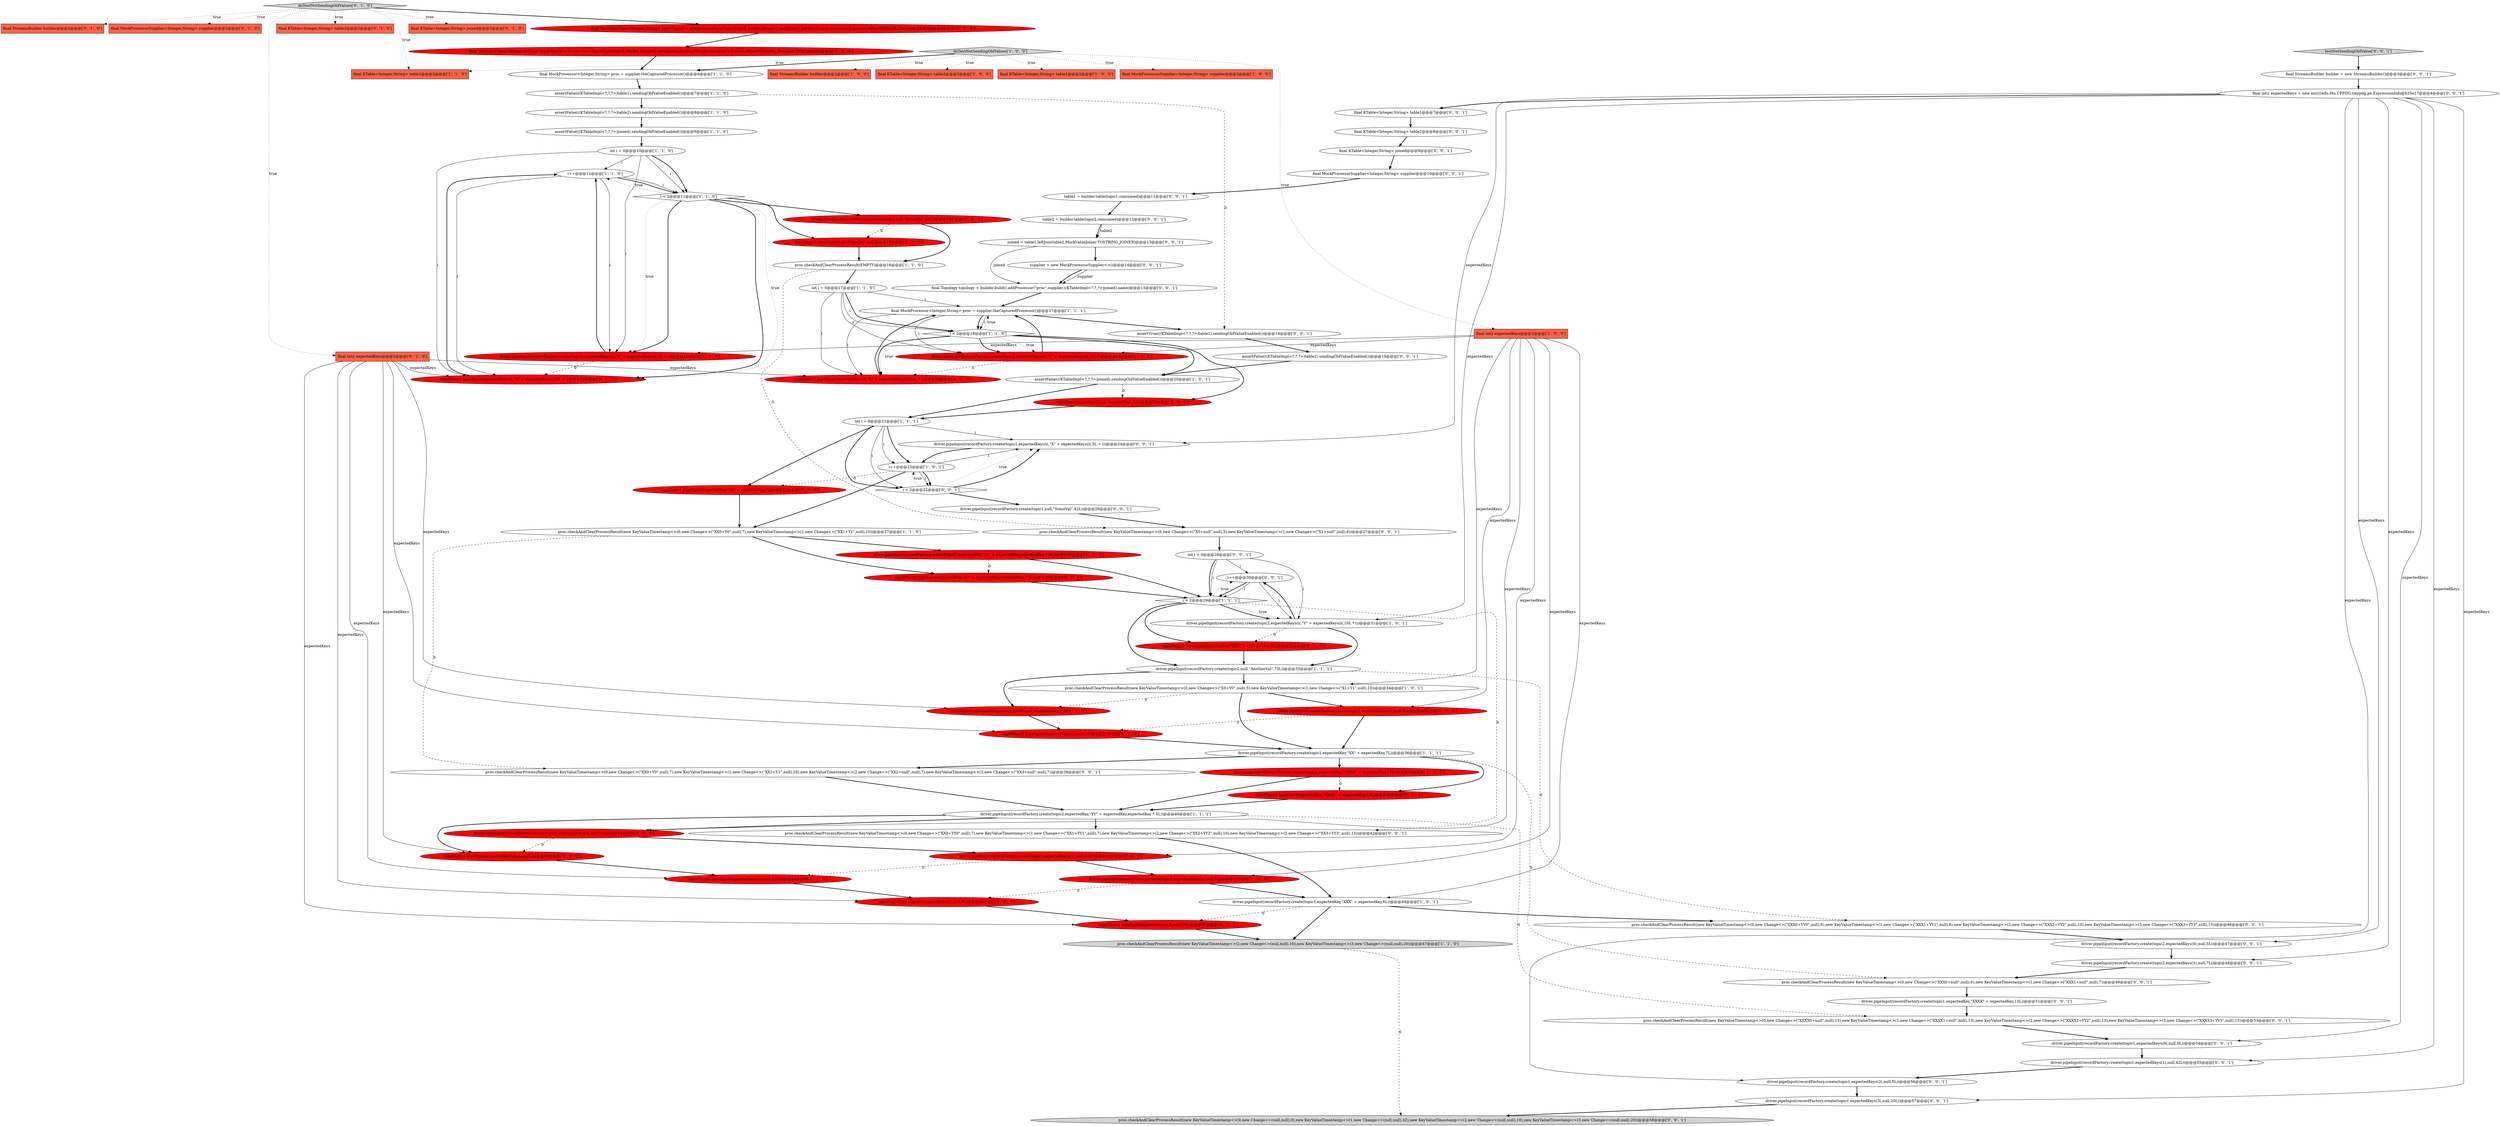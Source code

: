 digraph {
66 [style = filled, label = "proc.checkAndClearProcessResult(new KeyValueTimestamp<>(0,new Change<>(\"X0+null\",null),5),new KeyValueTimestamp<>(1,new Change<>(\"X1+null\",null),6))@@@27@@@['0', '0', '1']", fillcolor = white, shape = ellipse image = "AAA0AAABBB3BBB"];
71 [style = filled, label = "final int(( expectedKeys = new int((((edu.fdu.CPPDG.tinypdg.pe.ExpressionInfo@b35e17@@@4@@@['0', '0', '1']", fillcolor = white, shape = ellipse image = "AAA0AAABBB3BBB"];
13 [style = filled, label = "assertFalse(((KTableImpl<?,?,?>)table2).sendingOldValueEnabled())@@@8@@@['1', '1', '0']", fillcolor = white, shape = ellipse image = "AAA0AAABBB1BBB"];
2 [style = filled, label = "proc.checkAndClearProcessResult(EMPTY)@@@16@@@['1', '1', '0']", fillcolor = white, shape = ellipse image = "AAA0AAABBB1BBB"];
70 [style = filled, label = "driver.pipeInput(recordFactory.create(topic1,expectedKeys(0(,null,0L))@@@54@@@['0', '0', '1']", fillcolor = white, shape = ellipse image = "AAA0AAABBB3BBB"];
43 [style = filled, label = "final StreamsBuilder builder@@@2@@@['0', '1', '0']", fillcolor = tomato, shape = box image = "AAA0AAABBB2BBB"];
6 [style = filled, label = "proc.checkAndClearProcessResult(new KeyValueTimestamp<>(2,new Change<>(null,null),10),new KeyValueTimestamp<>(3,new Change<>(null,null),20))@@@47@@@['1', '1', '0']", fillcolor = lightgray, shape = ellipse image = "AAA0AAABBB1BBB"];
77 [style = filled, label = "driver.pipeInput(recordFactory.create(topic1,expectedKeys(i(,\"X\" + expectedKeys(i(,5L + i))@@@24@@@['0', '0', '1']", fillcolor = white, shape = ellipse image = "AAA0AAABBB3BBB"];
22 [style = filled, label = "driver.pipeInput(recordFactory.create(topic1,expectedKey,\"XXXX\" + expectedKey,13L))@@@38@@@['1', '0', '0']", fillcolor = red, shape = ellipse image = "AAA1AAABBB1BBB"];
65 [style = filled, label = "driver.pipeInput(recordFactory.create(topic1,expectedKeys(2(,null,5L))@@@56@@@['0', '0', '1']", fillcolor = white, shape = ellipse image = "AAA0AAABBB3BBB"];
59 [style = filled, label = "inputTopic1.pipeInput(expectedKey,\"XX\" + expectedKey,7L)@@@25@@@['0', '1', '0']", fillcolor = red, shape = ellipse image = "AAA1AAABBB2BBB"];
19 [style = filled, label = "driver.pipeInput(recordFactory.create(topic2,expectedKey,\"YY\" + expectedKey,expectedKey * 5L))@@@40@@@['1', '1', '1']", fillcolor = white, shape = ellipse image = "AAA0AAABBB1BBB"];
48 [style = filled, label = "inputTopic1.pipeInput(expectedKey,\"XXX\" + expectedKey,6L)@@@33@@@['0', '1', '0']", fillcolor = red, shape = ellipse image = "AAA1AAABBB2BBB"];
36 [style = filled, label = "driver.pipeInput(recordFactory.create(topic1,null,\"SomeVal\",42L))@@@13@@@['1', '0', '0']", fillcolor = red, shape = ellipse image = "AAA1AAABBB1BBB"];
82 [style = filled, label = "proc.checkAndClearProcessResult(new KeyValueTimestamp<>(0,new Change<>(\"XX0+Y0\",null),7),new KeyValueTimestamp<>(1,new Change<>(\"XX1+Y1\",null),10),new KeyValueTimestamp<>(2,new Change<>(\"XX2+null\",null),7),new KeyValueTimestamp<>(3,new Change<>(\"XX3+null\",null),7))@@@38@@@['0', '0', '1']", fillcolor = white, shape = ellipse image = "AAA0AAABBB3BBB"];
74 [style = filled, label = "i++@@@30@@@['0', '0', '1']", fillcolor = white, shape = ellipse image = "AAA0AAABBB3BBB"];
73 [style = filled, label = "final Topology topology = builder.build().addProcessor(\"proc\",supplier,((KTableImpl<?,?,?>)joined).name)@@@15@@@['0', '0', '1']", fillcolor = white, shape = ellipse image = "AAA0AAABBB3BBB"];
31 [style = filled, label = "i < 2@@@18@@@['1', '1', '0']", fillcolor = white, shape = diamond image = "AAA0AAABBB1BBB"];
7 [style = filled, label = "driver.pipeInput(recordFactory.create(topic1,expectedKey,\"XX\" + expectedKey,7L))@@@36@@@['1', '1', '1']", fillcolor = white, shape = ellipse image = "AAA0AAABBB1BBB"];
17 [style = filled, label = "proc.checkAndClearProcessResult(new KeyValueTimestamp<>(0,new Change<>(\"XX0+Y0\",null),7),new KeyValueTimestamp<>(1,new Change<>(\"XX1+Y1\",null),10))@@@27@@@['1', '1', '0']", fillcolor = white, shape = ellipse image = "AAA0AAABBB1BBB"];
46 [style = filled, label = "final MockProcessorSupplier<Integer,String> supplier@@@2@@@['0', '1', '0']", fillcolor = tomato, shape = box image = "AAA0AAABBB2BBB"];
69 [style = filled, label = "driver.pipeInput(recordFactory.create(topic2,expectedKeys(0(,null,5L))@@@47@@@['0', '0', '1']", fillcolor = white, shape = ellipse image = "AAA0AAABBB3BBB"];
72 [style = filled, label = "driver.pipeInput(recordFactory.create(topic1,expectedKeys(3(,null,20L))@@@57@@@['0', '0', '1']", fillcolor = white, shape = ellipse image = "AAA0AAABBB3BBB"];
29 [style = filled, label = "assertFalse(((KTableImpl<?,?,?>)joined).sendingOldValueEnabled())@@@9@@@['1', '1', '0']", fillcolor = white, shape = ellipse image = "AAA0AAABBB1BBB"];
78 [style = filled, label = "assertFalse(((KTableImpl<?,?,?>)table2).sendingOldValueEnabled())@@@19@@@['0', '0', '1']", fillcolor = white, shape = ellipse image = "AAA0AAABBB3BBB"];
41 [style = filled, label = "final int(( expectedKeys@@@2@@@['0', '1', '0']", fillcolor = tomato, shape = box image = "AAA0AAABBB2BBB"];
80 [style = filled, label = "proc.checkAndClearProcessResult(new KeyValueTimestamp<>(0,new Change<>(\"XX0+YY0\",null),7),new KeyValueTimestamp<>(1,new Change<>(\"XX1+YY1\",null),7),new KeyValueTimestamp<>(2,new Change<>(\"XX2+YY2\",null),10),new KeyValueTimestamp<>(3,new Change<>(\"XX3+YY3\",null),15))@@@42@@@['0', '0', '1']", fillcolor = white, shape = ellipse image = "AAA0AAABBB3BBB"];
12 [style = filled, label = "i++@@@12@@@['1', '1', '0']", fillcolor = white, shape = ellipse image = "AAA0AAABBB1BBB"];
61 [style = filled, label = "final KTable<Integer,String> table2@@@8@@@['0', '0', '1']", fillcolor = white, shape = ellipse image = "AAA0AAABBB3BBB"];
1 [style = filled, label = "driver.pipeInput(recordFactory.create(topic2,null,\"AnotherVal\",73L))@@@33@@@['1', '1', '1']", fillcolor = white, shape = ellipse image = "AAA0AAABBB1BBB"];
53 [style = filled, label = "final KTable<Integer,String> table2@@@2@@@['0', '1', '0']", fillcolor = tomato, shape = box image = "AAA0AAABBB2BBB"];
93 [style = filled, label = "table2 = builder.table(topic2,consumed)@@@12@@@['0', '0', '1']", fillcolor = white, shape = ellipse image = "AAA0AAABBB3BBB"];
47 [style = filled, label = "inputTopic2.pipeInput(null,\"AnotherVal\",73L)@@@22@@@['0', '1', '0']", fillcolor = red, shape = ellipse image = "AAA1AAABBB2BBB"];
34 [style = filled, label = "final StreamsBuilder builder@@@2@@@['1', '0', '0']", fillcolor = tomato, shape = box image = "AAA0AAABBB1BBB"];
21 [style = filled, label = "i < 2@@@11@@@['1', '1', '0']", fillcolor = white, shape = diamond image = "AAA0AAABBB1BBB"];
18 [style = filled, label = "assertFalse(((KTableImpl<?,?,?>)joined).sendingOldValueEnabled())@@@20@@@['1', '0', '1']", fillcolor = white, shape = ellipse image = "AAA0AAABBB1BBB"];
0 [style = filled, label = "int i = 0@@@10@@@['1', '1', '0']", fillcolor = white, shape = ellipse image = "AAA0AAABBB1BBB"];
92 [style = filled, label = "joined = table1.leftJoin(table2,MockValueJoiner.TOSTRING_JOINER)@@@13@@@['0', '0', '1']", fillcolor = white, shape = ellipse image = "AAA0AAABBB3BBB"];
11 [style = filled, label = "final MockProcessor<Integer,String> proc = supplier.theCapturedProcessor()@@@6@@@['1', '1', '0']", fillcolor = white, shape = ellipse image = "AAA0AAABBB1BBB"];
33 [style = filled, label = "i++@@@23@@@['1', '0', '1']", fillcolor = white, shape = ellipse image = "AAA0AAABBB1BBB"];
89 [style = filled, label = "final MockProcessorSupplier<Integer,String> supplier@@@10@@@['0', '0', '1']", fillcolor = white, shape = ellipse image = "AAA0AAABBB3BBB"];
79 [style = filled, label = "proc.checkAndClearProcessResult(new KeyValueTimestamp<>(0,new Change<>(null,null),0),new KeyValueTimestamp<>(1,new Change<>(null,null),42),new KeyValueTimestamp<>(2,new Change<>(null,null),10),new KeyValueTimestamp<>(3,new Change<>(null,null),20))@@@58@@@['0', '0', '1']", fillcolor = lightgray, shape = ellipse image = "AAA0AAABBB3BBB"];
81 [style = filled, label = "driver.pipeInput(recordFactory.create(topic1,null,\"SomeVal\",42L))@@@26@@@['0', '0', '1']", fillcolor = white, shape = ellipse image = "AAA0AAABBB3BBB"];
26 [style = filled, label = "int i = 0@@@17@@@['1', '1', '0']", fillcolor = white, shape = ellipse image = "AAA0AAABBB1BBB"];
5 [style = filled, label = "driver.pipeInput(recordFactory.create(topic1,expectedKeys(1(,null,42L))@@@42@@@['1', '0', '0']", fillcolor = red, shape = ellipse image = "AAA1AAABBB1BBB"];
55 [style = filled, label = "inputTopic1.pipeInput(expectedKey,\"XXXX\" + expectedKey,13L)@@@40@@@['0', '1', '0']", fillcolor = red, shape = ellipse image = "AAA1AAABBB2BBB"];
23 [style = filled, label = "doTestNotSendingOldValues['1', '0', '0']", fillcolor = lightgray, shape = diamond image = "AAA0AAABBB1BBB"];
84 [style = filled, label = "proc.checkAndClearProcessResult(new KeyValueTimestamp<>(0,new Change<>(\"XXX0+null\",null),6),new KeyValueTimestamp<>(1,new Change<>(\"XXX1+null\",null),7))@@@49@@@['0', '0', '1']", fillcolor = white, shape = ellipse image = "AAA0AAABBB3BBB"];
35 [style = filled, label = "final KTable<Integer,String> table1@@@2@@@['1', '1', '0']", fillcolor = tomato, shape = box image = "AAA0AAABBB1BBB"];
27 [style = filled, label = "assertFalse(((KTableImpl<?,?,?>)table1).sendingOldValueEnabled())@@@7@@@['1', '1', '0']", fillcolor = white, shape = ellipse image = "AAA0AAABBB1BBB"];
38 [style = filled, label = "driver.pipeInput(recordFactory.create(topic2,expectedKeys(i(,\"Y\" + expectedKeys(i(,10L * i))@@@31@@@['1', '0', '1']", fillcolor = white, shape = ellipse image = "AAA0AAABBB1BBB"];
45 [style = filled, label = "inputTopic1.pipeInput(expectedKeys(3(,null,20L)@@@46@@@['0', '1', '0']", fillcolor = red, shape = ellipse image = "AAA1AAABBB2BBB"];
51 [style = filled, label = "inputTopic1.pipeInput(expectedKeys(i(,\"X\" + expectedKeys(i(,5L + i)@@@13@@@['0', '1', '0']", fillcolor = red, shape = ellipse image = "AAA1AAABBB2BBB"];
76 [style = filled, label = "final StreamsBuilder builder = new StreamsBuilder()@@@3@@@['0', '0', '1']", fillcolor = white, shape = ellipse image = "AAA0AAABBB3BBB"];
42 [style = filled, label = "final TestInputTopic<Integer,String> inputTopic2 = driver.createInputTopic(topic2,Serdes.Integer().serializer(),Serdes.String().serializer(),Instant.ofEpochMilli(0L),Duration.ZERO)@@@5@@@['0', '1', '0']", fillcolor = red, shape = ellipse image = "AAA1AAABBB2BBB"];
50 [style = filled, label = "doTestNotSendingOldValues['0', '1', '0']", fillcolor = lightgray, shape = diamond image = "AAA0AAABBB2BBB"];
24 [style = filled, label = "proc.checkAndClearProcessResult(new KeyValueTimestamp<>(0,new Change<>(\"X0+Y0\",null),5),new KeyValueTimestamp<>(1,new Change<>(\"X1+Y1\",null),10))@@@34@@@['1', '0', '1']", fillcolor = white, shape = ellipse image = "AAA0AAABBB1BBB"];
54 [style = filled, label = "inputTopic2.pipeInput(expectedKeys(i(,\"Y\" + expectedKeys(i(,10L * i)@@@20@@@['0', '1', '0']", fillcolor = red, shape = ellipse image = "AAA1AAABBB2BBB"];
37 [style = filled, label = "i < 2@@@29@@@['1', '1', '1']", fillcolor = white, shape = diamond image = "AAA0AAABBB1BBB"];
8 [style = filled, label = "final KTable<Integer,String> table2@@@2@@@['1', '0', '0']", fillcolor = tomato, shape = box image = "AAA0AAABBB1BBB"];
10 [style = filled, label = "final KTable<Integer,String> table1@@@2@@@['1', '0', '0']", fillcolor = tomato, shape = box image = "AAA0AAABBB1BBB"];
14 [style = filled, label = "final MockProcessorSupplier<Integer,String> supplier@@@2@@@['1', '0', '0']", fillcolor = tomato, shape = box image = "AAA0AAABBB1BBB"];
15 [style = filled, label = "int i = 0@@@21@@@['1', '1', '1']", fillcolor = white, shape = ellipse image = "AAA0AAABBB1BBB"];
67 [style = filled, label = "driver.pipeInput(recordFactory.create(topic1,expectedKey,\"XXXX\" + expectedKey,13L))@@@51@@@['0', '0', '1']", fillcolor = white, shape = ellipse image = "AAA0AAABBB3BBB"];
58 [style = filled, label = "inputTopic1.pipeInput(expectedKeys(2(,null,5L)@@@45@@@['0', '1', '0']", fillcolor = red, shape = ellipse image = "AAA1AAABBB2BBB"];
85 [style = filled, label = "proc.checkAndClearProcessResult(new KeyValueTimestamp<>(0,new Change<>(\"XXX0+YY0\",null),6),new KeyValueTimestamp<>(1,new Change<>(\"XXX1+YY1\",null),6),new KeyValueTimestamp<>(2,new Change<>(\"XXX2+YY2\",null),10),new KeyValueTimestamp<>(3,new Change<>(\"XXX3+YY3\",null),15))@@@46@@@['0', '0', '1']", fillcolor = white, shape = ellipse image = "AAA0AAABBB3BBB"];
86 [style = filled, label = "driver.pipeInput(recordFactory.create(topic1,expectedKeys(1(,null,42L))@@@55@@@['0', '0', '1']", fillcolor = white, shape = ellipse image = "AAA0AAABBB3BBB"];
63 [style = filled, label = "int i = 0@@@28@@@['0', '0', '1']", fillcolor = white, shape = ellipse image = "AAA0AAABBB3BBB"];
9 [style = filled, label = "final MockProcessor<Integer,String> proc = supplier.theCapturedProcessor()@@@17@@@['1', '1', '1']", fillcolor = white, shape = ellipse image = "AAA0AAABBB1BBB"];
60 [style = filled, label = "inputTopic2.pipeInput(expectedKeys(1(,null,7L)@@@37@@@['0', '1', '0']", fillcolor = red, shape = ellipse image = "AAA1AAABBB2BBB"];
40 [style = filled, label = "inputTopic2.pipeInput(expectedKeys(0(,null,5L)@@@36@@@['0', '1', '0']", fillcolor = red, shape = ellipse image = "AAA1AAABBB2BBB"];
39 [style = filled, label = "inputTopic1.pipeInput(expectedKeys(1(,null,42L)@@@44@@@['0', '1', '0']", fillcolor = red, shape = ellipse image = "AAA1AAABBB2BBB"];
90 [style = filled, label = "assertTrue(((KTableImpl<?,?,?>)table1).sendingOldValueEnabled())@@@18@@@['0', '0', '1']", fillcolor = white, shape = ellipse image = "AAA0AAABBB3BBB"];
68 [style = filled, label = "proc.checkAndClearProcessResult(new KeyValueTimestamp<>(0,new Change<>(\"XXXX0+null\",null),13),new KeyValueTimestamp<>(1,new Change<>(\"XXXX1+null\",null),13),new KeyValueTimestamp<>(2,new Change<>(\"XXXX2+YY2\",null),13),new KeyValueTimestamp<>(3,new Change<>(\"XXXX3+YY3\",null),15))@@@53@@@['0', '0', '1']", fillcolor = white, shape = ellipse image = "AAA0AAABBB3BBB"];
52 [style = filled, label = "inputTopic2.pipeInput(expectedKey,\"YY\" + expectedKey,expectedKey * 5L)@@@29@@@['0', '1', '0']", fillcolor = red, shape = ellipse image = "AAA1AAABBB2BBB"];
4 [style = filled, label = "driver.pipeInput(recordFactory.create(topic1,expectedKey,\"XXX\" + expectedKey,6L))@@@44@@@['1', '0', '1']", fillcolor = white, shape = ellipse image = "AAA0AAABBB1BBB"];
88 [style = filled, label = "final KTable<Integer,String> table1@@@7@@@['0', '0', '1']", fillcolor = white, shape = ellipse image = "AAA0AAABBB3BBB"];
3 [style = filled, label = "driver.pipeInput(recordFactory.create(topic2,expectedKey,\"YY\" + expectedKey,expectedKey * 5L))@@@27@@@['1', '0', '0']", fillcolor = red, shape = ellipse image = "AAA1AAABBB1BBB"];
49 [style = filled, label = "inputTopic1.pipeInput(expectedKeys(0(,null,0L)@@@43@@@['0', '1', '0']", fillcolor = red, shape = ellipse image = "AAA1AAABBB2BBB"];
75 [style = filled, label = "driver.pipeInput(recordFactory.create(topic2,expectedKeys(1(,null,7L))@@@48@@@['0', '0', '1']", fillcolor = white, shape = ellipse image = "AAA0AAABBB3BBB"];
20 [style = filled, label = "driver.pipeInput(recordFactory.create(topic1,expectedKeys(i(,\"X\" + expectedKeys(i(,5L + i))@@@11@@@['1', '0', '0']", fillcolor = red, shape = ellipse image = "AAA1AAABBB1BBB"];
83 [style = filled, label = "testNotSendingOldValue['0', '0', '1']", fillcolor = lightgray, shape = diamond image = "AAA0AAABBB3BBB"];
64 [style = filled, label = "i < 2@@@22@@@['0', '0', '1']", fillcolor = white, shape = diamond image = "AAA0AAABBB3BBB"];
30 [style = filled, label = "driver.pipeInput(recordFactory.create(topic1,expectedKeys(0(,null,0L))@@@41@@@['1', '0', '0']", fillcolor = red, shape = ellipse image = "AAA1AAABBB1BBB"];
44 [style = filled, label = "final KTable<Integer,String> joined@@@2@@@['0', '1', '0']", fillcolor = tomato, shape = box image = "AAA0AAABBB2BBB"];
56 [style = filled, label = "inputTopic1.pipeInput(null,\"SomeVal\",42L)@@@15@@@['0', '1', '0']", fillcolor = red, shape = ellipse image = "AAA1AAABBB2BBB"];
25 [style = filled, label = "driver.pipeInput(recordFactory.create(topic2,expectedKeys(1(,null,7L))@@@35@@@['1', '0', '0']", fillcolor = red, shape = ellipse image = "AAA1AAABBB1BBB"];
91 [style = filled, label = "supplier = new MockProcessorSupplier<>()@@@14@@@['0', '0', '1']", fillcolor = white, shape = ellipse image = "AAA0AAABBB3BBB"];
57 [style = filled, label = "final TestInputTopic<Integer,String> inputTopic1 = driver.createInputTopic(topic1,Serdes.Integer().serializer(),Serdes.String().serializer(),Instant.ofEpochMilli(0L),Duration.ZERO)@@@4@@@['0', '1', '0']", fillcolor = red, shape = ellipse image = "AAA1AAABBB2BBB"];
62 [style = filled, label = "table1 = builder.table(topic1,consumed)@@@11@@@['0', '0', '1']", fillcolor = white, shape = ellipse image = "AAA0AAABBB3BBB"];
16 [style = filled, label = "driver.pipeInput(recordFactory.create(topic2,expectedKeys(i(,\"Y\" + expectedKeys(i(,10L * i))@@@18@@@['1', '0', '0']", fillcolor = red, shape = ellipse image = "AAA1AAABBB1BBB"];
28 [style = filled, label = "final int(( expectedKeys@@@2@@@['1', '0', '0']", fillcolor = tomato, shape = box image = "AAA0AAABBB1BBB"];
32 [style = filled, label = "driver.pipeInput(recordFactory.create(topic1,expectedKeys(2(,null,5L))@@@43@@@['1', '0', '0']", fillcolor = red, shape = ellipse image = "AAA1AAABBB1BBB"];
87 [style = filled, label = "final KTable<Integer,String> joined@@@9@@@['0', '0', '1']", fillcolor = white, shape = ellipse image = "AAA0AAABBB3BBB"];
27->13 [style = bold, label=""];
71->65 [style = solid, label="expectedKeys"];
21->12 [style = dotted, label="true"];
85->69 [style = bold, label=""];
2->26 [style = bold, label=""];
70->86 [style = bold, label=""];
21->51 [style = bold, label=""];
71->38 [style = solid, label="expectedKeys"];
15->33 [style = solid, label="i"];
41->60 [style = solid, label="expectedKeys"];
29->0 [style = bold, label=""];
1->85 [style = dashed, label="0"];
64->77 [style = dotted, label="true"];
73->9 [style = bold, label=""];
76->71 [style = bold, label=""];
2->66 [style = dashed, label="0"];
64->77 [style = bold, label=""];
71->72 [style = solid, label="expectedKeys"];
37->38 [style = dotted, label="true"];
33->64 [style = solid, label="i"];
93->92 [style = bold, label=""];
74->37 [style = bold, label=""];
49->39 [style = bold, label=""];
21->56 [style = bold, label=""];
21->36 [style = bold, label=""];
81->66 [style = bold, label=""];
45->6 [style = bold, label=""];
22->55 [style = dashed, label="0"];
30->49 [style = dashed, label="0"];
37->38 [style = bold, label=""];
36->2 [style = bold, label=""];
37->48 [style = bold, label=""];
67->68 [style = bold, label=""];
28->4 [style = solid, label="expectedKeys"];
32->4 [style = bold, label=""];
31->9 [style = dotted, label="true"];
39->58 [style = bold, label=""];
0->21 [style = solid, label="i"];
48->1 [style = bold, label=""];
92->73 [style = solid, label="joined"];
16->9 [style = bold, label=""];
9->90 [style = bold, label=""];
41->58 [style = solid, label="expectedKeys"];
66->63 [style = bold, label=""];
26->54 [style = solid, label="i"];
71->75 [style = solid, label="expectedKeys"];
91->73 [style = solid, label="supplier"];
63->74 [style = solid, label="i"];
63->37 [style = solid, label="i"];
63->38 [style = solid, label="i"];
21->20 [style = dotted, label="true"];
28->16 [style = solid, label="expectedKeys"];
38->48 [style = dashed, label="0"];
12->20 [style = solid, label="i"];
80->4 [style = bold, label=""];
12->21 [style = bold, label=""];
52->37 [style = bold, label=""];
37->1 [style = bold, label=""];
17->82 [style = dashed, label="0"];
18->15 [style = bold, label=""];
89->62 [style = bold, label=""];
50->44 [style = dotted, label="true"];
68->70 [style = bold, label=""];
28->30 [style = solid, label="expectedKeys"];
50->43 [style = dotted, label="true"];
24->40 [style = dashed, label="0"];
5->39 [style = dashed, label="0"];
0->21 [style = bold, label=""];
9->16 [style = solid, label="i"];
7->55 [style = bold, label=""];
25->7 [style = bold, label=""];
37->80 [style = dashed, label="0"];
50->35 [style = dotted, label="true"];
0->51 [style = solid, label="i"];
23->14 [style = dotted, label="true"];
65->72 [style = bold, label=""];
62->93 [style = bold, label=""];
9->54 [style = solid, label="i"];
63->37 [style = bold, label=""];
16->54 [style = dashed, label="0"];
41->49 [style = solid, label="expectedKeys"];
31->47 [style = bold, label=""];
26->16 [style = solid, label="i"];
15->64 [style = bold, label=""];
7->82 [style = bold, label=""];
64->33 [style = dotted, label="true"];
86->65 [style = bold, label=""];
24->7 [style = bold, label=""];
55->19 [style = bold, label=""];
82->19 [style = bold, label=""];
15->33 [style = bold, label=""];
90->78 [style = bold, label=""];
41->51 [style = solid, label="expectedKeys"];
93->92 [style = solid, label="table2"];
17->52 [style = bold, label=""];
71->69 [style = solid, label="expectedKeys"];
41->45 [style = solid, label="expectedKeys"];
31->54 [style = dotted, label="true"];
3->37 [style = bold, label=""];
37->74 [style = dotted, label="true"];
22->19 [style = bold, label=""];
74->37 [style = solid, label="i"];
25->60 [style = dashed, label="0"];
9->31 [style = bold, label=""];
51->12 [style = bold, label=""];
23->28 [style = dotted, label="true"];
0->20 [style = solid, label="i"];
69->75 [style = bold, label=""];
71->70 [style = solid, label="expectedKeys"];
21->51 [style = dotted, label="true"];
15->64 [style = solid, label="i"];
38->1 [style = bold, label=""];
41->54 [style = solid, label="expectedKeys"];
61->87 [style = bold, label=""];
28->24 [style = solid, label="expectedKeys"];
4->45 [style = dashed, label="0"];
5->32 [style = bold, label=""];
7->22 [style = bold, label=""];
50->53 [style = dotted, label="true"];
27->90 [style = dashed, label="0"];
26->31 [style = bold, label=""];
23->10 [style = dotted, label="true"];
26->31 [style = solid, label="i"];
50->46 [style = dotted, label="true"];
32->58 [style = dashed, label="0"];
71->88 [style = bold, label=""];
92->91 [style = bold, label=""];
30->5 [style = bold, label=""];
42->11 [style = bold, label=""];
24->25 [style = bold, label=""];
50->57 [style = bold, label=""];
78->18 [style = bold, label=""];
23->35 [style = dotted, label="true"];
17->3 [style = bold, label=""];
83->76 [style = bold, label=""];
71->77 [style = solid, label="expectedKeys"];
88->61 [style = bold, label=""];
6->79 [style = dashed, label="0"];
23->11 [style = bold, label=""];
56->2 [style = bold, label=""];
4->85 [style = bold, label=""];
74->38 [style = solid, label="i"];
31->54 [style = bold, label=""];
50->41 [style = dotted, label="true"];
33->17 [style = bold, label=""];
59->17 [style = bold, label=""];
3->52 [style = dashed, label="0"];
12->51 [style = solid, label="i"];
19->80 [style = bold, label=""];
18->47 [style = dashed, label="0"];
57->42 [style = bold, label=""];
47->15 [style = bold, label=""];
19->68 [style = dashed, label="0"];
38->74 [style = bold, label=""];
41->39 [style = solid, label="expectedKeys"];
71->86 [style = solid, label="expectedKeys"];
23->8 [style = dotted, label="true"];
28->25 [style = solid, label="expectedKeys"];
0->12 [style = solid, label="i"];
31->16 [style = bold, label=""];
4->6 [style = bold, label=""];
1->40 [style = bold, label=""];
75->84 [style = bold, label=""];
20->51 [style = dashed, label="0"];
84->67 [style = bold, label=""];
64->81 [style = bold, label=""];
28->20 [style = solid, label="expectedKeys"];
31->18 [style = bold, label=""];
31->16 [style = dotted, label="true"];
15->59 [style = bold, label=""];
7->84 [style = dashed, label="0"];
28->32 [style = solid, label="expectedKeys"];
26->9 [style = solid, label="i"];
28->5 [style = solid, label="expectedKeys"];
13->29 [style = bold, label=""];
21->20 [style = bold, label=""];
36->56 [style = dashed, label="0"];
60->7 [style = bold, label=""];
19->49 [style = bold, label=""];
1->24 [style = bold, label=""];
54->9 [style = bold, label=""];
20->12 [style = bold, label=""];
58->45 [style = bold, label=""];
77->33 [style = bold, label=""];
12->21 [style = solid, label="i"];
72->79 [style = bold, label=""];
87->89 [style = bold, label=""];
33->77 [style = solid, label="i"];
33->59 [style = dashed, label="0"];
41->40 [style = solid, label="expectedKeys"];
40->60 [style = bold, label=""];
15->77 [style = solid, label="i"];
91->73 [style = bold, label=""];
33->64 [style = bold, label=""];
23->34 [style = dotted, label="true"];
11->27 [style = bold, label=""];
19->30 [style = bold, label=""];
9->31 [style = solid, label="i"];
}
